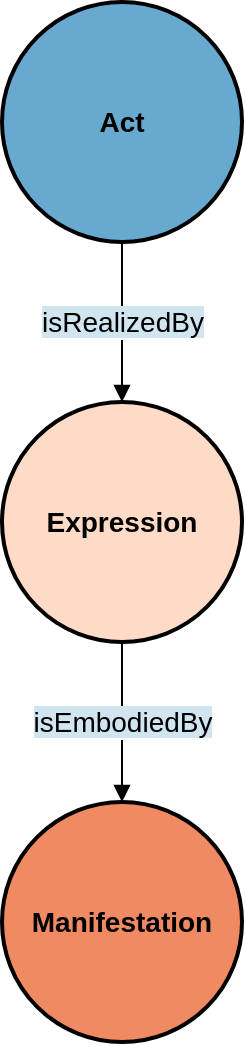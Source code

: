 <mxfile scale="3" border="10">
    <diagram id="f2N9XpvxZU3NBgQUbpWa" name="Page-1">
        <mxGraphModel dx="619" dy="457" grid="1" gridSize="10" guides="1" tooltips="1" connect="1" arrows="1" fold="1" page="1" pageScale="1" pageWidth="827" pageHeight="1169" math="0" shadow="0">
            <root>
                <mxCell id="0"/>
                <mxCell id="1" parent="0"/>
                <mxCell id="9" value="&lt;b&gt;Act&lt;br&gt;&lt;/b&gt;" style="ellipse;whiteSpace=wrap;html=1;rounded=0;shadow=0;glass=0;comic=0;strokeColor=#000000;strokeWidth=2;fillColor=#67A9CF;gradientColor=none;fontSize=14;fontColor=#000000;align=center;" parent="1" vertex="1">
                    <mxGeometry x="80" y="80" width="120" height="120" as="geometry"/>
                </mxCell>
                <mxCell id="14" value="&lt;span style=&quot;background-color: rgb(209, 229, 240);&quot;&gt;isRealizedBy&lt;/span&gt;" style="endArrow=block;html=1;strokeColor=#000000;fontSize=14;fontColor=#000000;endFill=1;exitX=0.5;exitY=1;exitDx=0;exitDy=0;entryX=0.5;entryY=0;entryDx=0;entryDy=0;" parent="1" source="9" target="15" edge="1">
                    <mxGeometry width="50" height="50" relative="1" as="geometry">
                        <mxPoint x="-140" y="380" as="sourcePoint"/>
                        <mxPoint x="-340" y="440" as="targetPoint"/>
                        <Array as="points"/>
                    </mxGeometry>
                </mxCell>
                <mxCell id="15" value="&lt;b&gt;Expression&lt;/b&gt;" style="ellipse;whiteSpace=wrap;html=1;rounded=0;shadow=0;glass=0;comic=0;strokeColor=#000000;strokeWidth=2;fillColor=#FDDBC7;gradientColor=none;fontSize=14;fontColor=#000000;align=center;" parent="1" vertex="1">
                    <mxGeometry x="80" y="280" width="120" height="120" as="geometry"/>
                </mxCell>
                <mxCell id="16" value="&lt;b&gt;Manifestation&lt;/b&gt;" style="ellipse;whiteSpace=wrap;html=1;rounded=0;shadow=0;glass=0;comic=0;strokeColor=#000000;strokeWidth=2;fillColor=#EF8A62;gradientColor=none;fontSize=14;fontColor=#000000;align=center;" parent="1" vertex="1">
                    <mxGeometry x="80" y="480" width="120" height="120" as="geometry"/>
                </mxCell>
                <mxCell id="17" value="&lt;span style=&quot;background-color: rgb(209, 229, 240);&quot;&gt;isEmbodiedBy&lt;/span&gt;" style="endArrow=block;html=1;strokeColor=#000000;fontSize=14;fontColor=#000000;endFill=1;exitX=0.5;exitY=1;exitDx=0;exitDy=0;entryX=0.5;entryY=0;entryDx=0;entryDy=0;" parent="1" source="15" target="16" edge="1">
                    <mxGeometry width="50" height="50" relative="1" as="geometry">
                        <mxPoint x="139.5" y="400" as="sourcePoint"/>
                        <mxPoint x="139.5" y="480" as="targetPoint"/>
                        <Array as="points"/>
                    </mxGeometry>
                </mxCell>
            </root>
        </mxGraphModel>
    </diagram>
</mxfile>